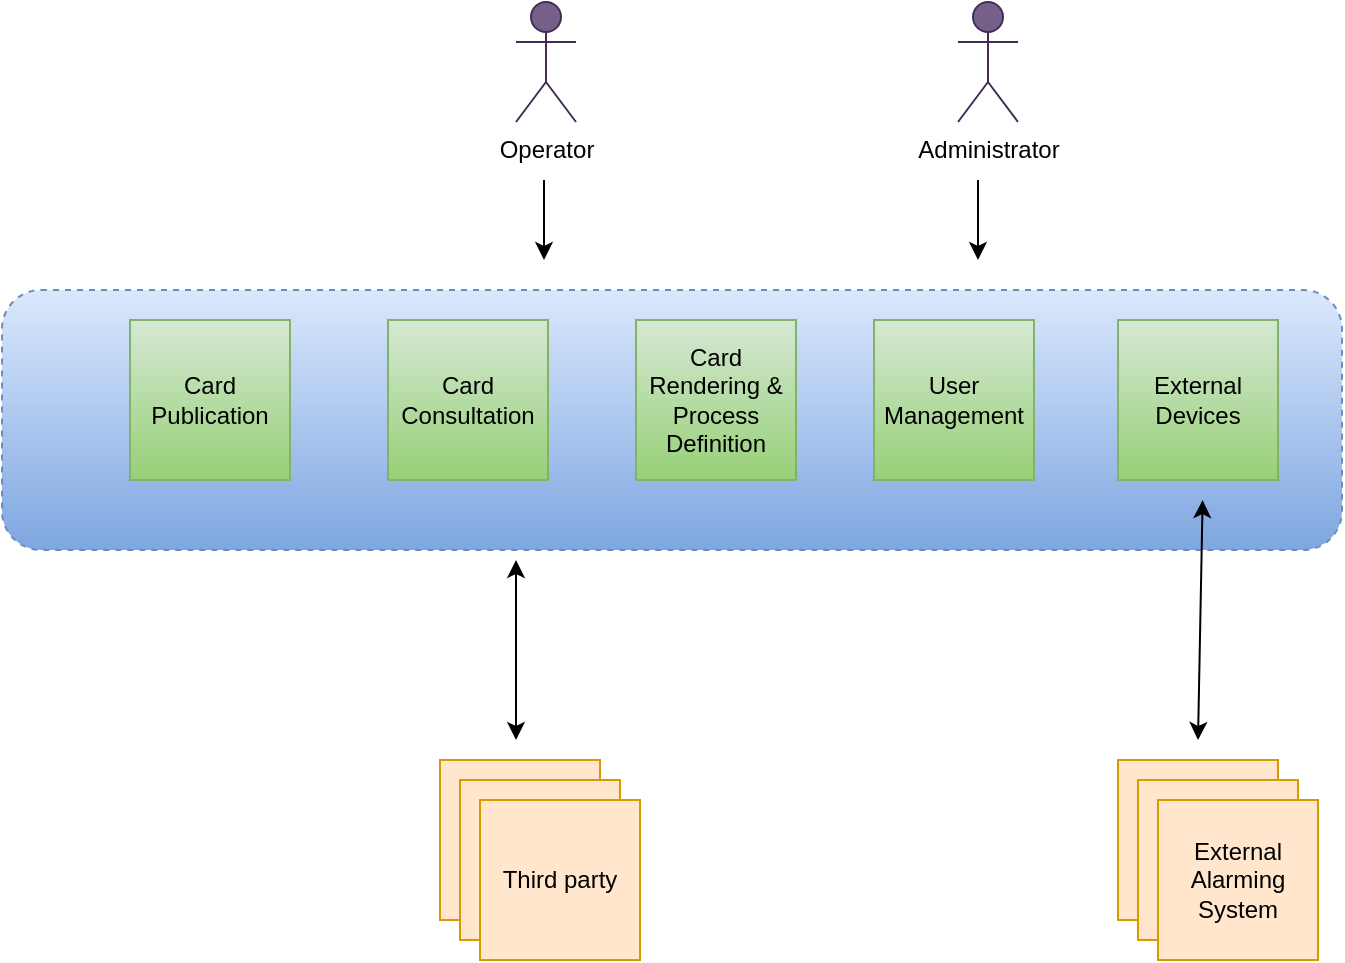 <mxfile version="16.2.7" type="device"><diagram id="06CrNODc05yYju4PUXcf" name="Page-1"><mxGraphModel dx="1350" dy="804" grid="1" gridSize="10" guides="1" tooltips="1" connect="1" arrows="1" fold="1" page="1" pageScale="1" pageWidth="827" pageHeight="1169" math="0" shadow="0"><root><mxCell id="0"/><mxCell id="1" parent="0"/><mxCell id="838dXlEEl3Rx7DSe0e1O-27" value="" style="rounded=1;whiteSpace=wrap;html=1;dashed=1;gradientColor=#7ea6e0;fillColor=#dae8fc;strokeColor=#6c8ebf;" parent="1" vertex="1"><mxGeometry x="52" y="195" width="670" height="130" as="geometry"/></mxCell><mxCell id="838dXlEEl3Rx7DSe0e1O-1" value="Card Publication" style="whiteSpace=wrap;html=1;aspect=fixed;fillColor=#d5e8d4;strokeColor=#82b366;gradientColor=#97d077;" parent="1" vertex="1"><mxGeometry x="116" y="210" width="80" height="80" as="geometry"/></mxCell><mxCell id="838dXlEEl3Rx7DSe0e1O-2" value="Card Consultation " style="whiteSpace=wrap;html=1;aspect=fixed;fillColor=#d5e8d4;strokeColor=#82b366;gradientColor=#97d077;" parent="1" vertex="1"><mxGeometry x="245" y="210" width="80" height="80" as="geometry"/></mxCell><mxCell id="838dXlEEl3Rx7DSe0e1O-3" value="Card Rendering &amp;amp; Process Definition" style="whiteSpace=wrap;html=1;aspect=fixed;fillColor=#d5e8d4;strokeColor=#82b366;gradientColor=#97d077;" parent="1" vertex="1"><mxGeometry x="369" y="210" width="80" height="80" as="geometry"/></mxCell><mxCell id="838dXlEEl3Rx7DSe0e1O-4" value="Operator" style="shape=umlActor;verticalLabelPosition=bottom;labelBackgroundColor=#ffffff;verticalAlign=top;html=1;outlineConnect=0;fillColor=#76608a;strokeColor=#432D57;fontColor=#000000;" parent="1" vertex="1"><mxGeometry x="309" y="51" width="30" height="60" as="geometry"/></mxCell><mxCell id="838dXlEEl3Rx7DSe0e1O-6" value="Third party " style="whiteSpace=wrap;html=1;aspect=fixed;fillColor=#ffe6cc;strokeColor=#d79b00;" parent="1" vertex="1"><mxGeometry x="271" y="430" width="80" height="80" as="geometry"/></mxCell><mxCell id="838dXlEEl3Rx7DSe0e1O-7" value="&lt;div&gt;External &lt;br&gt;&lt;/div&gt;&lt;div&gt;Devices&lt;br&gt;&lt;/div&gt;" style="whiteSpace=wrap;html=1;aspect=fixed;fillColor=#d5e8d4;strokeColor=#82b366;gradientColor=#97d077;" parent="1" vertex="1"><mxGeometry x="610" y="210" width="80" height="80" as="geometry"/></mxCell><mxCell id="838dXlEEl3Rx7DSe0e1O-9" value="Third party " style="whiteSpace=wrap;html=1;aspect=fixed;fillColor=#ffe6cc;strokeColor=#d79b00;" parent="1" vertex="1"><mxGeometry x="281" y="440" width="80" height="80" as="geometry"/></mxCell><mxCell id="838dXlEEl3Rx7DSe0e1O-10" value="Third party " style="whiteSpace=wrap;html=1;aspect=fixed;fillColor=#ffe6cc;strokeColor=#d79b00;" parent="1" vertex="1"><mxGeometry x="291" y="450" width="80" height="80" as="geometry"/></mxCell><mxCell id="838dXlEEl3Rx7DSe0e1O-13" value="Administrator" style="shape=umlActor;verticalLabelPosition=bottom;labelBackgroundColor=#ffffff;verticalAlign=top;html=1;outlineConnect=0;fillColor=#76608a;strokeColor=#432D57;fontColor=#000000;" parent="1" vertex="1"><mxGeometry x="530" y="51" width="30" height="60" as="geometry"/></mxCell><mxCell id="838dXlEEl3Rx7DSe0e1O-16" value="" style="endArrow=classic;html=1;" parent="1" edge="1"><mxGeometry width="50" height="50" relative="1" as="geometry"><mxPoint x="323" y="140" as="sourcePoint"/><mxPoint x="323" y="180" as="targetPoint"/></mxGeometry></mxCell><mxCell id="838dXlEEl3Rx7DSe0e1O-22" value="" style="endArrow=classic;html=1;" parent="1" edge="1"><mxGeometry width="50" height="50" relative="1" as="geometry"><mxPoint x="540" y="140" as="sourcePoint"/><mxPoint x="540" y="180" as="targetPoint"/></mxGeometry></mxCell><mxCell id="838dXlEEl3Rx7DSe0e1O-25" value="" style="endArrow=classic;html=1;startArrow=classic;startFill=1;" parent="1" edge="1"><mxGeometry width="50" height="50" relative="1" as="geometry"><mxPoint x="309" y="420" as="sourcePoint"/><mxPoint x="309" y="330" as="targetPoint"/></mxGeometry></mxCell><mxCell id="vBG52uumBjgRawfXfiO4-1" value="User Management" style="whiteSpace=wrap;html=1;aspect=fixed;fillColor=#d5e8d4;strokeColor=#82b366;gradientColor=#97d077;" vertex="1" parent="1"><mxGeometry x="488" y="210" width="80" height="80" as="geometry"/></mxCell><mxCell id="vBG52uumBjgRawfXfiO4-6" value="Third party " style="whiteSpace=wrap;html=1;aspect=fixed;fillColor=#ffe6cc;strokeColor=#d79b00;" vertex="1" parent="1"><mxGeometry x="610" y="430" width="80" height="80" as="geometry"/></mxCell><mxCell id="vBG52uumBjgRawfXfiO4-7" value="Third party " style="whiteSpace=wrap;html=1;aspect=fixed;fillColor=#ffe6cc;strokeColor=#d79b00;" vertex="1" parent="1"><mxGeometry x="620" y="440" width="80" height="80" as="geometry"/></mxCell><mxCell id="vBG52uumBjgRawfXfiO4-8" value="External Alarming System" style="whiteSpace=wrap;html=1;aspect=fixed;fillColor=#ffe6cc;strokeColor=#d79b00;" vertex="1" parent="1"><mxGeometry x="630" y="450" width="80" height="80" as="geometry"/></mxCell><mxCell id="vBG52uumBjgRawfXfiO4-9" value="" style="endArrow=classic;html=1;startArrow=classic;startFill=1;entryX=0.896;entryY=0.808;entryDx=0;entryDy=0;entryPerimeter=0;" edge="1" parent="1" target="838dXlEEl3Rx7DSe0e1O-27"><mxGeometry width="50" height="50" relative="1" as="geometry"><mxPoint x="650" y="420" as="sourcePoint"/><mxPoint x="631" y="350" as="targetPoint"/></mxGeometry></mxCell></root></mxGraphModel></diagram></mxfile>